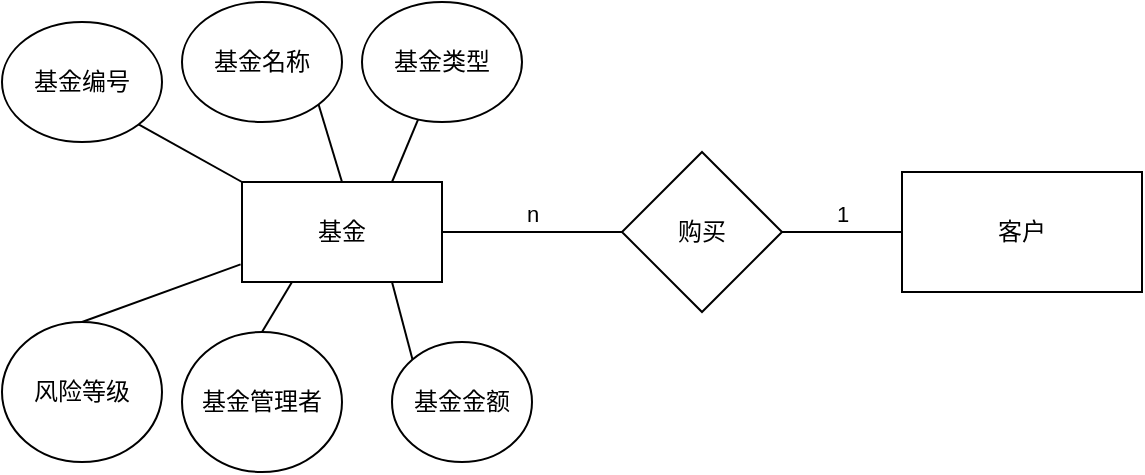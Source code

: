 <mxfile version="18.1.3" type="github">
  <diagram id="R2lEEEUBdFMjLlhIrx00" name="Page-1">
    <mxGraphModel dx="1153" dy="643" grid="1" gridSize="10" guides="1" tooltips="1" connect="1" arrows="1" fold="1" page="1" pageScale="1" pageWidth="850" pageHeight="1100" math="0" shadow="0" extFonts="Permanent Marker^https://fonts.googleapis.com/css?family=Permanent+Marker">
      <root>
        <mxCell id="0" />
        <mxCell id="1" parent="0" />
        <mxCell id="vSA9OJWNMoGuVh6hWun6-11" style="rounded=0;orthogonalLoop=1;jettySize=auto;html=1;exitX=0.25;exitY=1;exitDx=0;exitDy=0;entryX=0.5;entryY=0;entryDx=0;entryDy=0;strokeColor=default;endArrow=none;endFill=0;" edge="1" parent="1" source="vSA9OJWNMoGuVh6hWun6-2" target="vSA9OJWNMoGuVh6hWun6-5">
          <mxGeometry relative="1" as="geometry" />
        </mxCell>
        <mxCell id="vSA9OJWNMoGuVh6hWun6-12" style="shape=connector;orthogonalLoop=1;jettySize=auto;html=1;exitX=0.75;exitY=1;exitDx=0;exitDy=0;entryX=0;entryY=0;entryDx=0;entryDy=0;labelBackgroundColor=default;fontFamily=Helvetica;fontSize=11;fontColor=default;endArrow=none;endFill=0;strokeColor=default;" edge="1" parent="1" source="vSA9OJWNMoGuVh6hWun6-2" target="vSA9OJWNMoGuVh6hWun6-4">
          <mxGeometry relative="1" as="geometry" />
        </mxCell>
        <mxCell id="vSA9OJWNMoGuVh6hWun6-13" style="edgeStyle=none;shape=connector;rounded=1;orthogonalLoop=1;jettySize=auto;html=1;exitX=0.75;exitY=0;exitDx=0;exitDy=0;labelBackgroundColor=default;fontFamily=Helvetica;fontSize=11;fontColor=default;endArrow=none;endFill=0;strokeColor=default;" edge="1" parent="1" source="vSA9OJWNMoGuVh6hWun6-2" target="vSA9OJWNMoGuVh6hWun6-7">
          <mxGeometry relative="1" as="geometry" />
        </mxCell>
        <mxCell id="vSA9OJWNMoGuVh6hWun6-14" style="edgeStyle=none;shape=connector;rounded=1;orthogonalLoop=1;jettySize=auto;html=1;exitX=0.5;exitY=0;exitDx=0;exitDy=0;entryX=1;entryY=1;entryDx=0;entryDy=0;labelBackgroundColor=default;fontFamily=Helvetica;fontSize=11;fontColor=default;endArrow=none;endFill=0;strokeColor=default;" edge="1" parent="1" source="vSA9OJWNMoGuVh6hWun6-2" target="vSA9OJWNMoGuVh6hWun6-8">
          <mxGeometry relative="1" as="geometry" />
        </mxCell>
        <mxCell id="vSA9OJWNMoGuVh6hWun6-15" style="edgeStyle=none;shape=connector;rounded=1;orthogonalLoop=1;jettySize=auto;html=1;exitX=0;exitY=0;exitDx=0;exitDy=0;entryX=1;entryY=1;entryDx=0;entryDy=0;labelBackgroundColor=default;fontFamily=Helvetica;fontSize=11;fontColor=default;endArrow=none;endFill=0;strokeColor=default;" edge="1" parent="1" source="vSA9OJWNMoGuVh6hWun6-2" target="vSA9OJWNMoGuVh6hWun6-3">
          <mxGeometry relative="1" as="geometry" />
        </mxCell>
        <mxCell id="vSA9OJWNMoGuVh6hWun6-18" value="n" style="edgeStyle=none;shape=connector;rounded=1;orthogonalLoop=1;jettySize=auto;html=1;labelBackgroundColor=default;fontFamily=Helvetica;fontSize=11;fontColor=default;endArrow=none;endFill=0;strokeColor=default;labelBorderColor=none;labelPosition=center;verticalLabelPosition=top;align=center;verticalAlign=bottom;" edge="1" parent="1" source="vSA9OJWNMoGuVh6hWun6-2" target="vSA9OJWNMoGuVh6hWun6-17">
          <mxGeometry relative="1" as="geometry" />
        </mxCell>
        <mxCell id="vSA9OJWNMoGuVh6hWun6-2" value="基金" style="rounded=0;whiteSpace=wrap;html=1;" vertex="1" parent="1">
          <mxGeometry x="280" y="260" width="100" height="50" as="geometry" />
        </mxCell>
        <mxCell id="vSA9OJWNMoGuVh6hWun6-3" value="基金编号" style="ellipse;whiteSpace=wrap;html=1;" vertex="1" parent="1">
          <mxGeometry x="160" y="180" width="80" height="60" as="geometry" />
        </mxCell>
        <mxCell id="vSA9OJWNMoGuVh6hWun6-4" value="基金金额" style="ellipse;whiteSpace=wrap;html=1;" vertex="1" parent="1">
          <mxGeometry x="355" y="340" width="70" height="60" as="geometry" />
        </mxCell>
        <mxCell id="vSA9OJWNMoGuVh6hWun6-5" value="基金管理者" style="ellipse;whiteSpace=wrap;html=1;" vertex="1" parent="1">
          <mxGeometry x="250" y="335" width="80" height="70" as="geometry" />
        </mxCell>
        <mxCell id="vSA9OJWNMoGuVh6hWun6-6" value="风险等级" style="ellipse;whiteSpace=wrap;html=1;" vertex="1" parent="1">
          <mxGeometry x="160" y="330" width="80" height="70" as="geometry" />
        </mxCell>
        <mxCell id="vSA9OJWNMoGuVh6hWun6-7" value="基金类型" style="ellipse;whiteSpace=wrap;html=1;" vertex="1" parent="1">
          <mxGeometry x="340" y="170" width="80" height="60" as="geometry" />
        </mxCell>
        <mxCell id="vSA9OJWNMoGuVh6hWun6-8" value="基金名称" style="ellipse;whiteSpace=wrap;html=1;" vertex="1" parent="1">
          <mxGeometry x="250" y="170" width="80" height="60" as="geometry" />
        </mxCell>
        <mxCell id="vSA9OJWNMoGuVh6hWun6-9" value="" style="endArrow=none;html=1;rounded=0;entryX=-0.007;entryY=0.824;entryDx=0;entryDy=0;entryPerimeter=0;exitX=0.5;exitY=0;exitDx=0;exitDy=0;" edge="1" parent="1" source="vSA9OJWNMoGuVh6hWun6-6" target="vSA9OJWNMoGuVh6hWun6-2">
          <mxGeometry width="50" height="50" relative="1" as="geometry">
            <mxPoint x="210" y="320" as="sourcePoint" />
            <mxPoint x="260" y="270" as="targetPoint" />
          </mxGeometry>
        </mxCell>
        <mxCell id="vSA9OJWNMoGuVh6hWun6-20" value="1" style="edgeStyle=none;shape=connector;rounded=1;orthogonalLoop=1;jettySize=auto;html=1;labelBackgroundColor=default;fontFamily=Helvetica;fontSize=11;fontColor=default;endArrow=none;endFill=0;strokeColor=default;labelPosition=center;verticalLabelPosition=top;align=center;verticalAlign=bottom;" edge="1" parent="1" source="vSA9OJWNMoGuVh6hWun6-17" target="vSA9OJWNMoGuVh6hWun6-19">
          <mxGeometry relative="1" as="geometry" />
        </mxCell>
        <mxCell id="vSA9OJWNMoGuVh6hWun6-17" value="购买" style="rhombus;whiteSpace=wrap;html=1;rounded=0;" vertex="1" parent="1">
          <mxGeometry x="470" y="245" width="80" height="80" as="geometry" />
        </mxCell>
        <mxCell id="vSA9OJWNMoGuVh6hWun6-19" value="客户" style="whiteSpace=wrap;html=1;rounded=0;" vertex="1" parent="1">
          <mxGeometry x="610" y="255" width="120" height="60" as="geometry" />
        </mxCell>
      </root>
    </mxGraphModel>
  </diagram>
</mxfile>
